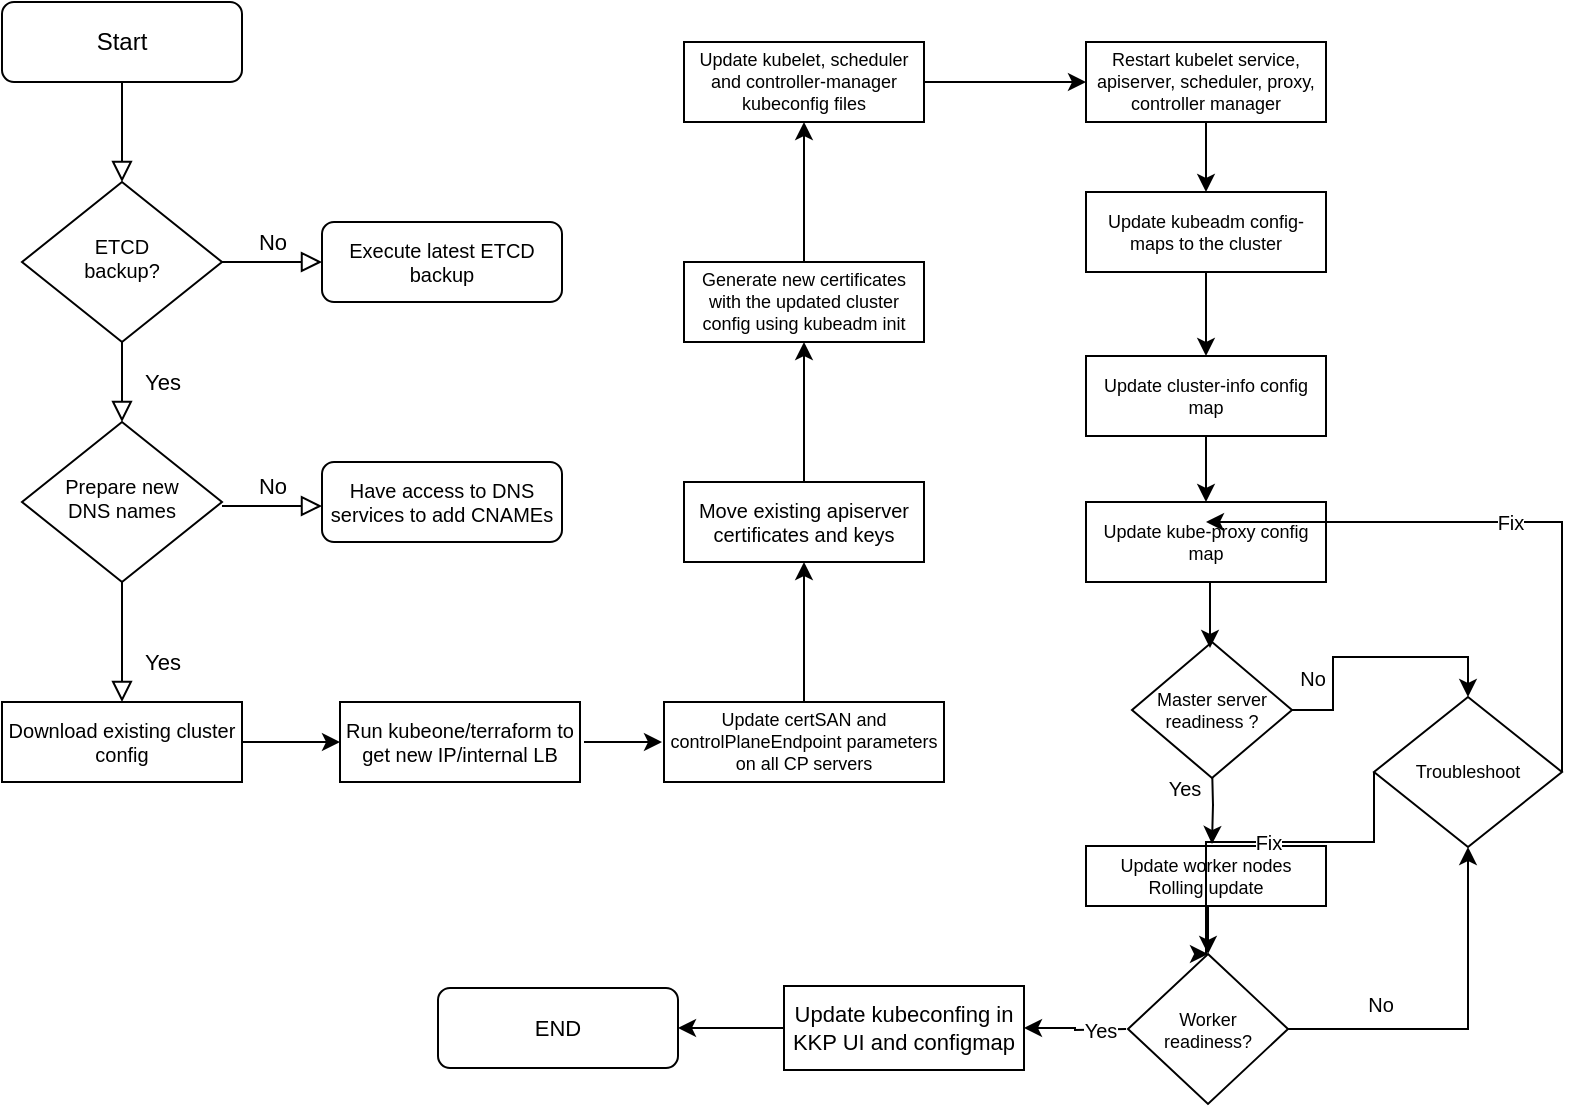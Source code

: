 <mxfile version="15.2.1" type="github">
  <diagram id="C5RBs43oDa-KdzZeNtuy" name="Page-1">
    <mxGraphModel dx="782" dy="468" grid="1" gridSize="10" guides="1" tooltips="1" connect="1" arrows="1" fold="1" page="1" pageScale="1" pageWidth="827" pageHeight="1169" math="0" shadow="0">
      <root>
        <mxCell id="WIyWlLk6GJQsqaUBKTNV-0" />
        <mxCell id="WIyWlLk6GJQsqaUBKTNV-1" parent="WIyWlLk6GJQsqaUBKTNV-0" />
        <mxCell id="WIyWlLk6GJQsqaUBKTNV-2" value="" style="rounded=0;html=1;jettySize=auto;orthogonalLoop=1;fontSize=11;endArrow=block;endFill=0;endSize=8;strokeWidth=1;shadow=0;labelBackgroundColor=none;edgeStyle=orthogonalEdgeStyle;" parent="WIyWlLk6GJQsqaUBKTNV-1" source="WIyWlLk6GJQsqaUBKTNV-3" target="WIyWlLk6GJQsqaUBKTNV-6" edge="1">
          <mxGeometry relative="1" as="geometry" />
        </mxCell>
        <mxCell id="WIyWlLk6GJQsqaUBKTNV-3" value="Start" style="rounded=1;whiteSpace=wrap;html=1;fontSize=12;glass=0;strokeWidth=1;shadow=0;" parent="WIyWlLk6GJQsqaUBKTNV-1" vertex="1">
          <mxGeometry x="32" y="80" width="120" height="40" as="geometry" />
        </mxCell>
        <mxCell id="WIyWlLk6GJQsqaUBKTNV-4" value="Yes" style="rounded=0;html=1;jettySize=auto;orthogonalLoop=1;fontSize=11;endArrow=block;endFill=0;endSize=8;strokeWidth=1;shadow=0;labelBackgroundColor=none;edgeStyle=orthogonalEdgeStyle;" parent="WIyWlLk6GJQsqaUBKTNV-1" source="WIyWlLk6GJQsqaUBKTNV-6" target="WIyWlLk6GJQsqaUBKTNV-10" edge="1">
          <mxGeometry y="20" relative="1" as="geometry">
            <mxPoint as="offset" />
          </mxGeometry>
        </mxCell>
        <mxCell id="WIyWlLk6GJQsqaUBKTNV-5" value="No" style="edgeStyle=orthogonalEdgeStyle;rounded=0;html=1;jettySize=auto;orthogonalLoop=1;fontSize=11;endArrow=block;endFill=0;endSize=8;strokeWidth=1;shadow=0;labelBackgroundColor=none;" parent="WIyWlLk6GJQsqaUBKTNV-1" source="WIyWlLk6GJQsqaUBKTNV-6" target="WIyWlLk6GJQsqaUBKTNV-7" edge="1">
          <mxGeometry y="10" relative="1" as="geometry">
            <mxPoint as="offset" />
          </mxGeometry>
        </mxCell>
        <mxCell id="WIyWlLk6GJQsqaUBKTNV-6" value="ETCD&lt;br style=&quot;font-size: 10px;&quot;&gt;backup?" style="rhombus;whiteSpace=wrap;html=1;shadow=0;fontFamily=Helvetica;fontSize=10;align=center;strokeWidth=1;spacing=6;spacingTop=-4;" parent="WIyWlLk6GJQsqaUBKTNV-1" vertex="1">
          <mxGeometry x="42" y="170" width="100" height="80" as="geometry" />
        </mxCell>
        <mxCell id="WIyWlLk6GJQsqaUBKTNV-7" value="Execute latest ETCD backup" style="rounded=1;whiteSpace=wrap;html=1;fontSize=10;glass=0;strokeWidth=1;shadow=0;" parent="WIyWlLk6GJQsqaUBKTNV-1" vertex="1">
          <mxGeometry x="192" y="190" width="120" height="40" as="geometry" />
        </mxCell>
        <mxCell id="WIyWlLk6GJQsqaUBKTNV-8" value="Yes" style="rounded=0;html=1;jettySize=auto;orthogonalLoop=1;fontSize=11;endArrow=block;endFill=0;endSize=8;strokeWidth=1;shadow=0;labelBackgroundColor=none;edgeStyle=orthogonalEdgeStyle;" parent="WIyWlLk6GJQsqaUBKTNV-1" edge="1">
          <mxGeometry x="0.333" y="20" relative="1" as="geometry">
            <mxPoint as="offset" />
            <mxPoint x="92" y="370" as="sourcePoint" />
            <mxPoint x="92" y="430" as="targetPoint" />
          </mxGeometry>
        </mxCell>
        <mxCell id="WIyWlLk6GJQsqaUBKTNV-9" value="No" style="edgeStyle=orthogonalEdgeStyle;rounded=0;html=1;jettySize=auto;orthogonalLoop=1;fontSize=11;endArrow=block;endFill=0;endSize=8;strokeWidth=1;shadow=0;labelBackgroundColor=none;" parent="WIyWlLk6GJQsqaUBKTNV-1" edge="1">
          <mxGeometry y="10" relative="1" as="geometry">
            <mxPoint as="offset" />
            <mxPoint x="142.0" y="332" as="sourcePoint" />
            <mxPoint x="192.0" y="332" as="targetPoint" />
          </mxGeometry>
        </mxCell>
        <mxCell id="WIyWlLk6GJQsqaUBKTNV-10" value="Prepare new&lt;br&gt;DNS names" style="rhombus;whiteSpace=wrap;html=1;shadow=0;fontFamily=Helvetica;fontSize=10;align=center;strokeWidth=1;spacing=6;spacingTop=-4;" parent="WIyWlLk6GJQsqaUBKTNV-1" vertex="1">
          <mxGeometry x="42" y="290" width="100" height="80" as="geometry" />
        </mxCell>
        <mxCell id="WIyWlLk6GJQsqaUBKTNV-12" value="Have access to DNS services to add CNAMEs" style="rounded=1;whiteSpace=wrap;html=1;fontSize=10;glass=0;strokeWidth=1;shadow=0;" parent="WIyWlLk6GJQsqaUBKTNV-1" vertex="1">
          <mxGeometry x="192" y="310" width="120" height="40" as="geometry" />
        </mxCell>
        <mxCell id="U6LEyA8k8PqKwDKaekhr-16" value="" style="edgeStyle=orthogonalEdgeStyle;rounded=0;orthogonalLoop=1;jettySize=auto;html=1;fontSize=9;" edge="1" parent="WIyWlLk6GJQsqaUBKTNV-1" source="U6LEyA8k8PqKwDKaekhr-0" target="U6LEyA8k8PqKwDKaekhr-15">
          <mxGeometry relative="1" as="geometry" />
        </mxCell>
        <mxCell id="U6LEyA8k8PqKwDKaekhr-0" value="Download existing cluster config" style="rounded=0;whiteSpace=wrap;html=1;fontSize=10;" vertex="1" parent="WIyWlLk6GJQsqaUBKTNV-1">
          <mxGeometry x="32" y="430" width="120" height="40" as="geometry" />
        </mxCell>
        <mxCell id="U6LEyA8k8PqKwDKaekhr-10" value="" style="edgeStyle=orthogonalEdgeStyle;rounded=0;orthogonalLoop=1;jettySize=auto;html=1;fontSize=10;" edge="1" parent="WIyWlLk6GJQsqaUBKTNV-1" source="U6LEyA8k8PqKwDKaekhr-7" target="U6LEyA8k8PqKwDKaekhr-9">
          <mxGeometry relative="1" as="geometry" />
        </mxCell>
        <mxCell id="U6LEyA8k8PqKwDKaekhr-7" value="Update certSAN and controlPlaneEndpoint parameters on all CP servers" style="rounded=0;whiteSpace=wrap;html=1;fontSize=9;" vertex="1" parent="WIyWlLk6GJQsqaUBKTNV-1">
          <mxGeometry x="363" y="430" width="140" height="40" as="geometry" />
        </mxCell>
        <mxCell id="U6LEyA8k8PqKwDKaekhr-12" value="" style="edgeStyle=orthogonalEdgeStyle;rounded=0;orthogonalLoop=1;jettySize=auto;html=1;fontSize=10;" edge="1" parent="WIyWlLk6GJQsqaUBKTNV-1" source="U6LEyA8k8PqKwDKaekhr-9" target="U6LEyA8k8PqKwDKaekhr-11">
          <mxGeometry relative="1" as="geometry" />
        </mxCell>
        <mxCell id="U6LEyA8k8PqKwDKaekhr-9" value="Move existing apiserver certificates and keys" style="whiteSpace=wrap;html=1;rounded=0;fontSize=10;" vertex="1" parent="WIyWlLk6GJQsqaUBKTNV-1">
          <mxGeometry x="373" y="320" width="120" height="40" as="geometry" />
        </mxCell>
        <mxCell id="U6LEyA8k8PqKwDKaekhr-14" value="" style="edgeStyle=orthogonalEdgeStyle;rounded=0;orthogonalLoop=1;jettySize=auto;html=1;fontSize=9;" edge="1" parent="WIyWlLk6GJQsqaUBKTNV-1" source="U6LEyA8k8PqKwDKaekhr-11" target="U6LEyA8k8PqKwDKaekhr-13">
          <mxGeometry relative="1" as="geometry" />
        </mxCell>
        <mxCell id="U6LEyA8k8PqKwDKaekhr-11" value="Generate new certificates with the updated cluster config using kubeadm init" style="whiteSpace=wrap;html=1;rounded=0;fontSize=9;" vertex="1" parent="WIyWlLk6GJQsqaUBKTNV-1">
          <mxGeometry x="373" y="210" width="120" height="40" as="geometry" />
        </mxCell>
        <mxCell id="U6LEyA8k8PqKwDKaekhr-19" value="" style="edgeStyle=orthogonalEdgeStyle;rounded=0;orthogonalLoop=1;jettySize=auto;html=1;fontSize=10;" edge="1" parent="WIyWlLk6GJQsqaUBKTNV-1" source="U6LEyA8k8PqKwDKaekhr-13" target="U6LEyA8k8PqKwDKaekhr-18">
          <mxGeometry relative="1" as="geometry" />
        </mxCell>
        <mxCell id="U6LEyA8k8PqKwDKaekhr-13" value="&lt;div&gt;Update kubelet, scheduler and controller-manager kubeconfig files&lt;/div&gt;" style="whiteSpace=wrap;html=1;rounded=0;fontSize=9;" vertex="1" parent="WIyWlLk6GJQsqaUBKTNV-1">
          <mxGeometry x="373" y="100" width="120" height="40" as="geometry" />
        </mxCell>
        <mxCell id="U6LEyA8k8PqKwDKaekhr-17" style="edgeStyle=orthogonalEdgeStyle;rounded=0;orthogonalLoop=1;jettySize=auto;html=1;exitX=1;exitY=0.5;exitDx=0;exitDy=0;fontSize=9;" edge="1" parent="WIyWlLk6GJQsqaUBKTNV-1">
          <mxGeometry relative="1" as="geometry">
            <mxPoint x="362" y="450" as="targetPoint" />
            <mxPoint x="323" y="450" as="sourcePoint" />
          </mxGeometry>
        </mxCell>
        <mxCell id="U6LEyA8k8PqKwDKaekhr-15" value="Run kubeone/terraform to get new IP/internal LB" style="whiteSpace=wrap;html=1;rounded=0;fontSize=10;" vertex="1" parent="WIyWlLk6GJQsqaUBKTNV-1">
          <mxGeometry x="201" y="430" width="120" height="40" as="geometry" />
        </mxCell>
        <mxCell id="U6LEyA8k8PqKwDKaekhr-21" value="" style="edgeStyle=orthogonalEdgeStyle;rounded=0;orthogonalLoop=1;jettySize=auto;html=1;fontSize=10;" edge="1" parent="WIyWlLk6GJQsqaUBKTNV-1" source="U6LEyA8k8PqKwDKaekhr-18" target="U6LEyA8k8PqKwDKaekhr-20">
          <mxGeometry relative="1" as="geometry" />
        </mxCell>
        <mxCell id="U6LEyA8k8PqKwDKaekhr-18" value="Restart kubelet service, apiserver, scheduler, proxy, controller manager" style="whiteSpace=wrap;html=1;rounded=0;fontSize=9;" vertex="1" parent="WIyWlLk6GJQsqaUBKTNV-1">
          <mxGeometry x="574" y="100" width="120" height="40" as="geometry" />
        </mxCell>
        <mxCell id="U6LEyA8k8PqKwDKaekhr-23" value="" style="edgeStyle=orthogonalEdgeStyle;rounded=0;orthogonalLoop=1;jettySize=auto;html=1;fontSize=10;" edge="1" parent="WIyWlLk6GJQsqaUBKTNV-1" source="U6LEyA8k8PqKwDKaekhr-20" target="U6LEyA8k8PqKwDKaekhr-22">
          <mxGeometry relative="1" as="geometry" />
        </mxCell>
        <mxCell id="U6LEyA8k8PqKwDKaekhr-20" value="Update kubeadm config-maps to the cluster" style="whiteSpace=wrap;html=1;rounded=0;fontSize=9;" vertex="1" parent="WIyWlLk6GJQsqaUBKTNV-1">
          <mxGeometry x="574" y="175" width="120" height="40" as="geometry" />
        </mxCell>
        <mxCell id="U6LEyA8k8PqKwDKaekhr-25" value="" style="edgeStyle=orthogonalEdgeStyle;rounded=0;orthogonalLoop=1;jettySize=auto;html=1;fontSize=10;" edge="1" parent="WIyWlLk6GJQsqaUBKTNV-1" source="U6LEyA8k8PqKwDKaekhr-22">
          <mxGeometry relative="1" as="geometry">
            <mxPoint x="634" y="330" as="targetPoint" />
          </mxGeometry>
        </mxCell>
        <mxCell id="U6LEyA8k8PqKwDKaekhr-22" value="Update cluster-info config map" style="whiteSpace=wrap;html=1;rounded=0;fontSize=9;" vertex="1" parent="WIyWlLk6GJQsqaUBKTNV-1">
          <mxGeometry x="574" y="257" width="120" height="40" as="geometry" />
        </mxCell>
        <mxCell id="U6LEyA8k8PqKwDKaekhr-27" value="Yes" style="edgeStyle=orthogonalEdgeStyle;rounded=0;orthogonalLoop=1;jettySize=auto;html=1;fontSize=10;" edge="1" parent="WIyWlLk6GJQsqaUBKTNV-1">
          <mxGeometry x="-0.45" y="-14" relative="1" as="geometry">
            <mxPoint x="637" y="461" as="sourcePoint" />
            <mxPoint x="637" y="501" as="targetPoint" />
            <mxPoint as="offset" />
          </mxGeometry>
        </mxCell>
        <mxCell id="U6LEyA8k8PqKwDKaekhr-32" value="" style="edgeStyle=orthogonalEdgeStyle;rounded=0;orthogonalLoop=1;jettySize=auto;html=1;fontSize=10;entryX=0.5;entryY=0;entryDx=0;entryDy=0;" edge="1" parent="WIyWlLk6GJQsqaUBKTNV-1" source="U6LEyA8k8PqKwDKaekhr-24" target="0">
          <mxGeometry relative="1" as="geometry">
            <mxPoint x="765" y="420" as="targetPoint" />
          </mxGeometry>
        </mxCell>
        <mxCell id="U6LEyA8k8PqKwDKaekhr-36" value="No" style="edgeLabel;html=1;align=center;verticalAlign=middle;resizable=0;points=[];fontSize=10;" vertex="1" connectable="0" parent="U6LEyA8k8PqKwDKaekhr-32">
          <mxGeometry x="-0.648" y="-2" relative="1" as="geometry">
            <mxPoint x="-13" y="-13" as="offset" />
          </mxGeometry>
        </mxCell>
        <mxCell id="U6LEyA8k8PqKwDKaekhr-24" value="Master server readiness ?" style="rhombus;whiteSpace=wrap;html=1;rounded=0;fontSize=9;" vertex="1" parent="WIyWlLk6GJQsqaUBKTNV-1">
          <mxGeometry x="597" y="400" width="80" height="68" as="geometry" />
        </mxCell>
        <mxCell id="U6LEyA8k8PqKwDKaekhr-30" value="" style="edgeStyle=orthogonalEdgeStyle;rounded=0;orthogonalLoop=1;jettySize=auto;html=1;fontSize=10;entryX=0.5;entryY=0;entryDx=0;entryDy=0;" edge="1" parent="WIyWlLk6GJQsqaUBKTNV-1" target="U6LEyA8k8PqKwDKaekhr-29">
          <mxGeometry relative="1" as="geometry">
            <mxPoint x="636" y="532" as="sourcePoint" />
            <mxPoint x="636" y="587" as="targetPoint" />
          </mxGeometry>
        </mxCell>
        <mxCell id="U6LEyA8k8PqKwDKaekhr-26" value="Update worker nodes&lt;br&gt;Rolling update" style="whiteSpace=wrap;html=1;rounded=0;fontSize=9;" vertex="1" parent="WIyWlLk6GJQsqaUBKTNV-1">
          <mxGeometry x="574" y="502" width="120" height="30" as="geometry" />
        </mxCell>
        <mxCell id="U6LEyA8k8PqKwDKaekhr-33" value="No" style="edgeStyle=orthogonalEdgeStyle;rounded=0;orthogonalLoop=1;jettySize=auto;html=1;entryX=0.5;entryY=1;entryDx=0;entryDy=0;fontSize=10;" edge="1" parent="WIyWlLk6GJQsqaUBKTNV-1" source="U6LEyA8k8PqKwDKaekhr-29" target="0">
          <mxGeometry x="-0.499" y="13" relative="1" as="geometry">
            <mxPoint as="offset" />
            <mxPoint x="765" y="480" as="targetPoint" />
          </mxGeometry>
        </mxCell>
        <mxCell id="U6LEyA8k8PqKwDKaekhr-35" value="Yes" style="edgeStyle=orthogonalEdgeStyle;rounded=0;orthogonalLoop=1;jettySize=auto;html=1;entryX=1;entryY=0.5;entryDx=0;entryDy=0;fontSize=10;" edge="1" parent="WIyWlLk6GJQsqaUBKTNV-1" target="U6LEyA8k8PqKwDKaekhr-45">
          <mxGeometry x="-0.027" y="-12" relative="1" as="geometry">
            <mxPoint x="594" y="593.5" as="sourcePoint" />
            <mxPoint x="483" y="593.5" as="targetPoint" />
            <mxPoint as="offset" />
          </mxGeometry>
        </mxCell>
        <mxCell id="U6LEyA8k8PqKwDKaekhr-29" value="Worker&lt;br&gt;readiness?" style="rhombus;whiteSpace=wrap;html=1;rounded=0;fontSize=9;" vertex="1" parent="WIyWlLk6GJQsqaUBKTNV-1">
          <mxGeometry x="595" y="556" width="80" height="75" as="geometry" />
        </mxCell>
        <mxCell id="U6LEyA8k8PqKwDKaekhr-34" value="END" style="rounded=1;whiteSpace=wrap;html=1;fontSize=11;glass=0;strokeWidth=1;shadow=0;" vertex="1" parent="WIyWlLk6GJQsqaUBKTNV-1">
          <mxGeometry x="250" y="573" width="120" height="40" as="geometry" />
        </mxCell>
        <mxCell id="U6LEyA8k8PqKwDKaekhr-41" value="Update kube-proxy config map" style="whiteSpace=wrap;html=1;rounded=0;fontSize=9;" vertex="1" parent="WIyWlLk6GJQsqaUBKTNV-1">
          <mxGeometry x="574" y="330" width="120" height="40" as="geometry" />
        </mxCell>
        <mxCell id="0" value="Troubleshoot" style="rhombus;whiteSpace=wrap;html=1;rounded=0;fontSize=9;" vertex="1" parent="WIyWlLk6GJQsqaUBKTNV-1">
          <mxGeometry x="718" y="427.5" width="94" height="75" as="geometry" />
        </mxCell>
        <mxCell id="U6LEyA8k8PqKwDKaekhr-43" value="" style="edgeStyle=orthogonalEdgeStyle;rounded=0;orthogonalLoop=1;jettySize=auto;html=1;fontSize=10;" edge="1" parent="WIyWlLk6GJQsqaUBKTNV-1">
          <mxGeometry relative="1" as="geometry">
            <mxPoint x="636" y="370" as="sourcePoint" />
            <mxPoint x="636" y="403" as="targetPoint" />
          </mxGeometry>
        </mxCell>
        <mxCell id="1" value="Fix" style="edgeStyle=orthogonalEdgeStyle;rounded=0;orthogonalLoop=1;jettySize=auto;html=1;fontSize=10;exitX=1;exitY=0.5;exitDx=0;exitDy=0;" edge="1" parent="WIyWlLk6GJQsqaUBKTNV-1" source="0">
          <mxGeometry relative="1" as="geometry">
            <mxPoint x="684" y="386" as="sourcePoint" />
            <mxPoint x="634" y="340" as="targetPoint" />
            <Array as="points">
              <mxPoint x="812" y="340" />
            </Array>
          </mxGeometry>
        </mxCell>
        <mxCell id="U6LEyA8k8PqKwDKaekhr-46" style="edgeStyle=orthogonalEdgeStyle;rounded=0;orthogonalLoop=1;jettySize=auto;html=1;entryX=1;entryY=0.5;entryDx=0;entryDy=0;fontSize=11;" edge="1" parent="WIyWlLk6GJQsqaUBKTNV-1" source="U6LEyA8k8PqKwDKaekhr-45" target="U6LEyA8k8PqKwDKaekhr-34">
          <mxGeometry relative="1" as="geometry" />
        </mxCell>
        <mxCell id="3" value="Fix" style="edgeStyle=orthogonalEdgeStyle;rounded=0;orthogonalLoop=1;jettySize=auto;html=1;fontSize=10;entryX=0.5;entryY=0;entryDx=0;entryDy=0;exitX=0;exitY=0.5;exitDx=0;exitDy=0;" edge="1" parent="WIyWlLk6GJQsqaUBKTNV-1" source="0" target="U6LEyA8k8PqKwDKaekhr-29">
          <mxGeometry relative="1" as="geometry">
            <mxPoint x="728" y="475" as="sourcePoint" />
            <mxPoint x="644" y="420" as="targetPoint" />
            <Array as="points">
              <mxPoint x="718" y="500" />
              <mxPoint x="634" y="500" />
            </Array>
          </mxGeometry>
        </mxCell>
        <mxCell id="U6LEyA8k8PqKwDKaekhr-45" value="Update kubeconfing in KKP UI and configmap" style="rounded=0;whiteSpace=wrap;html=1;fontSize=11;" vertex="1" parent="WIyWlLk6GJQsqaUBKTNV-1">
          <mxGeometry x="423" y="572" width="120" height="42" as="geometry" />
        </mxCell>
      </root>
    </mxGraphModel>
  </diagram>
</mxfile>
